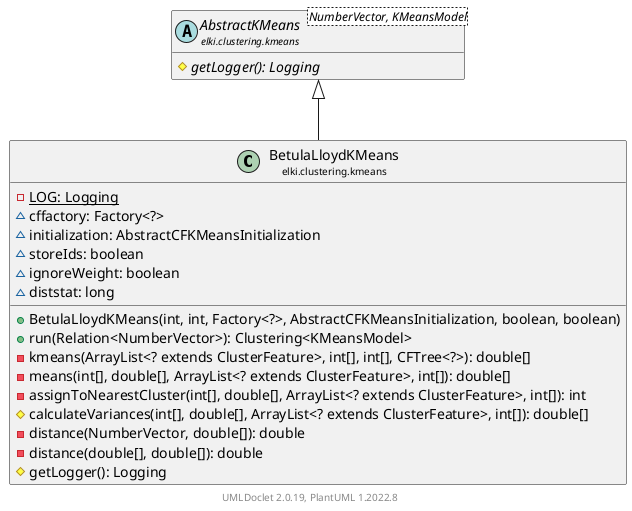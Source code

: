 @startuml
    remove .*\.(Instance|Par|Parameterizer|Factory)$
    set namespaceSeparator none
    hide empty fields
    hide empty methods

    class "<size:14>BetulaLloydKMeans\n<size:10>elki.clustering.kmeans" as elki.clustering.kmeans.BetulaLloydKMeans [[BetulaLloydKMeans.html]] {
        {static} -LOG: Logging
        ~cffactory: Factory<?>
        ~initialization: AbstractCFKMeansInitialization
        ~storeIds: boolean
        ~ignoreWeight: boolean
        ~diststat: long
        +BetulaLloydKMeans(int, int, Factory<?>, AbstractCFKMeansInitialization, boolean, boolean)
        +run(Relation<NumberVector>): Clustering<KMeansModel>
        -kmeans(ArrayList<? extends ClusterFeature>, int[], int[], CFTree<?>): double[]
        -means(int[], double[], ArrayList<? extends ClusterFeature>, int[]): double[]
        -assignToNearestCluster(int[], double[], ArrayList<? extends ClusterFeature>, int[]): int
        #calculateVariances(int[], double[], ArrayList<? extends ClusterFeature>, int[]): double[]
        -distance(NumberVector, double[]): double
        -distance(double[], double[]): double
        #getLogger(): Logging
    }

    abstract class "<size:14>AbstractKMeans\n<size:10>elki.clustering.kmeans" as elki.clustering.kmeans.AbstractKMeans<NumberVector, KMeansModel> [[AbstractKMeans.html]] {
        {abstract} #getLogger(): Logging
    }
    class "<size:14>BetulaLloydKMeans.Par\n<size:10>elki.clustering.kmeans" as elki.clustering.kmeans.BetulaLloydKMeans.Par [[BetulaLloydKMeans.Par.html]]

    elki.clustering.kmeans.AbstractKMeans <|-- elki.clustering.kmeans.BetulaLloydKMeans
    elki.clustering.kmeans.BetulaLloydKMeans +-- elki.clustering.kmeans.BetulaLloydKMeans.Par

    center footer UMLDoclet 2.0.19, PlantUML 1.2022.8
@enduml
